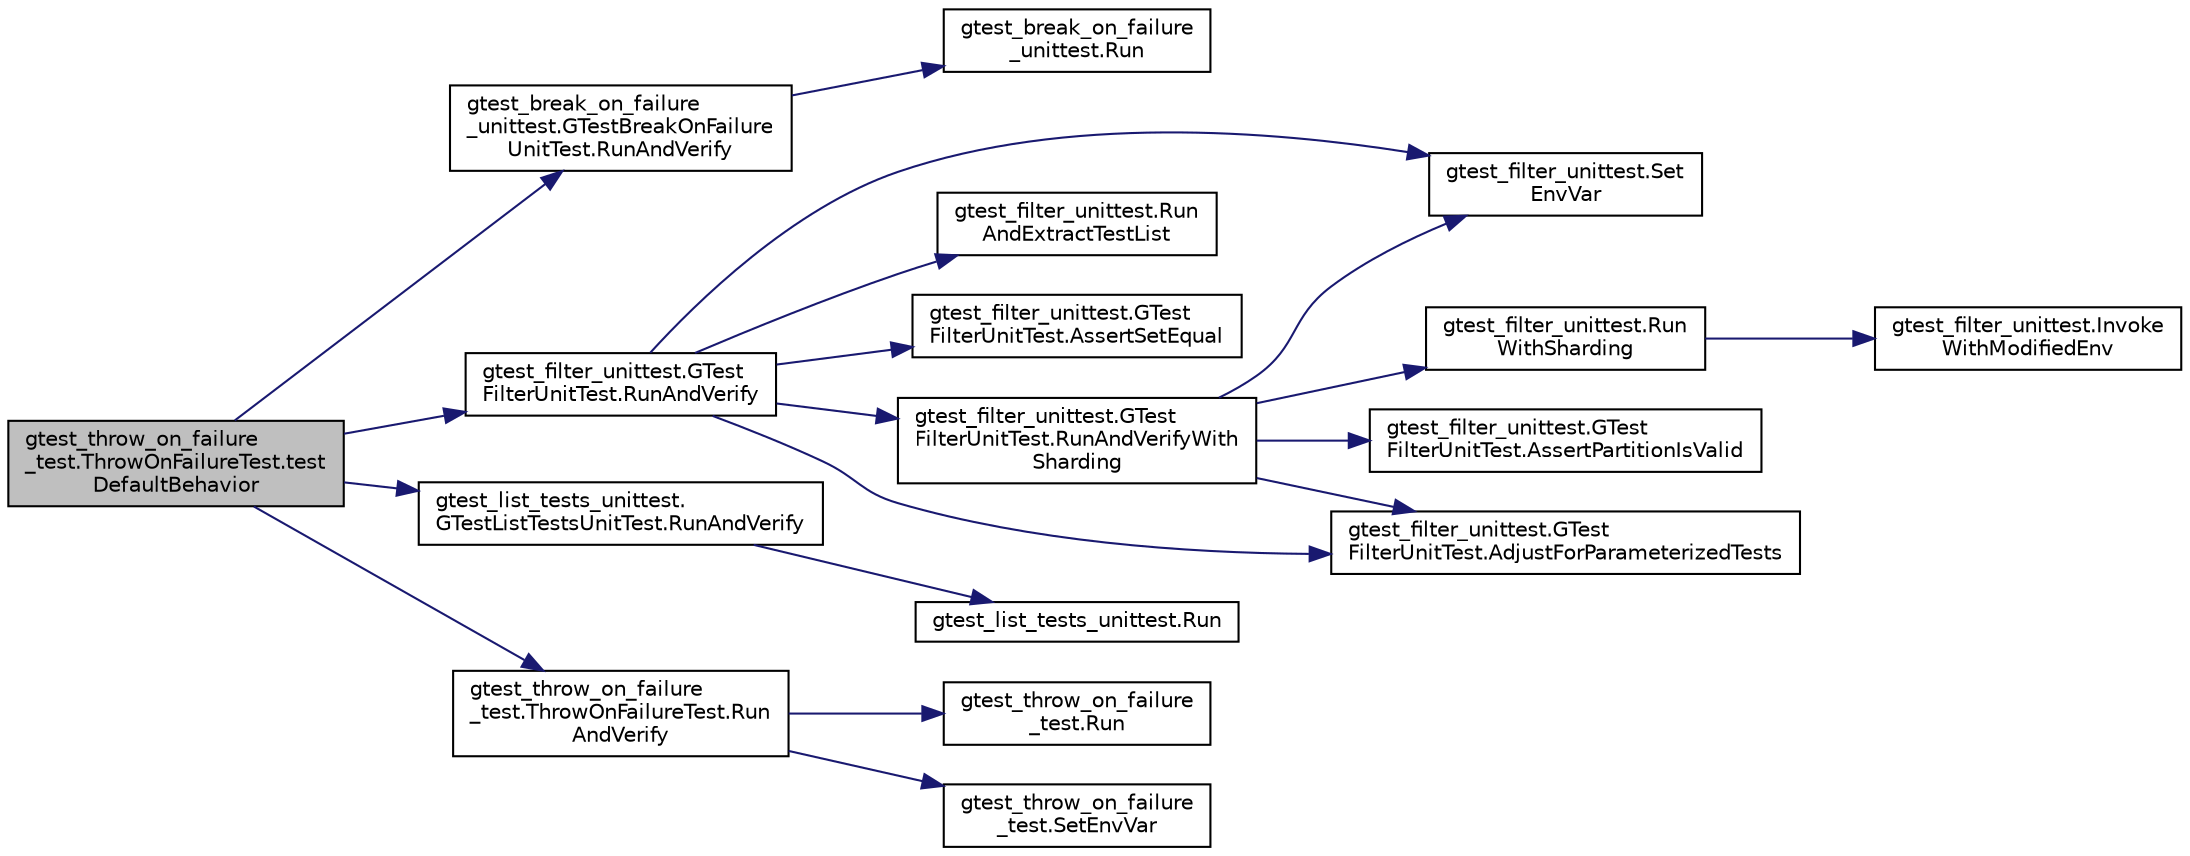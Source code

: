digraph "gtest_throw_on_failure_test.ThrowOnFailureTest.testDefaultBehavior"
{
  edge [fontname="Helvetica",fontsize="10",labelfontname="Helvetica",labelfontsize="10"];
  node [fontname="Helvetica",fontsize="10",shape=record];
  rankdir="LR";
  Node8 [label="gtest_throw_on_failure\l_test.ThrowOnFailureTest.test\lDefaultBehavior",height=0.2,width=0.4,color="black", fillcolor="grey75", style="filled", fontcolor="black"];
  Node8 -> Node9 [color="midnightblue",fontsize="10",style="solid",fontname="Helvetica"];
  Node9 [label="gtest_break_on_failure\l_unittest.GTestBreakOnFailure\lUnitTest.RunAndVerify",height=0.2,width=0.4,color="black", fillcolor="white", style="filled",URL="$d6/dd4/classgtest__break__on__failure__unittest_1_1_g_test_break_on_failure_unit_test.html#a0a66475873f545d88655b8bb14368f2e"];
  Node9 -> Node10 [color="midnightblue",fontsize="10",style="solid",fontname="Helvetica"];
  Node10 [label="gtest_break_on_failure\l_unittest.Run",height=0.2,width=0.4,color="black", fillcolor="white", style="filled",URL="$d2/dcc/namespacegtest__break__on__failure__unittest.html#a0dd80fec2d9cbd9b6fa70130f7b228ec"];
  Node8 -> Node11 [color="midnightblue",fontsize="10",style="solid",fontname="Helvetica"];
  Node11 [label="gtest_filter_unittest.GTest\lFilterUnitTest.RunAndVerify",height=0.2,width=0.4,color="black", fillcolor="white", style="filled",URL="$d8/d2d/classgtest__filter__unittest_1_1_g_test_filter_unit_test.html#acf341ed9a265b346a050afa9a9a85c65"];
  Node11 -> Node12 [color="midnightblue",fontsize="10",style="solid",fontname="Helvetica"];
  Node12 [label="gtest_filter_unittest.GTest\lFilterUnitTest.AdjustForParameterizedTests",height=0.2,width=0.4,color="black", fillcolor="white", style="filled",URL="$d8/d2d/classgtest__filter__unittest_1_1_g_test_filter_unit_test.html#a11c48bf404bca6806b14a1a71d169ace"];
  Node11 -> Node13 [color="midnightblue",fontsize="10",style="solid",fontname="Helvetica"];
  Node13 [label="gtest_filter_unittest.Set\lEnvVar",height=0.2,width=0.4,color="black", fillcolor="white", style="filled",URL="$d5/dea/namespacegtest__filter__unittest.html#a8ba027a73134bf97696651252457b492"];
  Node11 -> Node14 [color="midnightblue",fontsize="10",style="solid",fontname="Helvetica"];
  Node14 [label="gtest_filter_unittest.Run\lAndExtractTestList",height=0.2,width=0.4,color="black", fillcolor="white", style="filled",URL="$d5/dea/namespacegtest__filter__unittest.html#aaf6916ce9c936a238afeb79a4d326a12"];
  Node11 -> Node15 [color="midnightblue",fontsize="10",style="solid",fontname="Helvetica"];
  Node15 [label="gtest_filter_unittest.GTest\lFilterUnitTest.AssertSetEqual",height=0.2,width=0.4,color="black", fillcolor="white", style="filled",URL="$d8/d2d/classgtest__filter__unittest_1_1_g_test_filter_unit_test.html#aeebdbdcc59594ad0a69cf11eafe94997"];
  Node11 -> Node16 [color="midnightblue",fontsize="10",style="solid",fontname="Helvetica"];
  Node16 [label="gtest_filter_unittest.GTest\lFilterUnitTest.RunAndVerifyWith\lSharding",height=0.2,width=0.4,color="black", fillcolor="white", style="filled",URL="$d8/d2d/classgtest__filter__unittest_1_1_g_test_filter_unit_test.html#a2022ed99e18a6e5afd1023b9dd19d6e0"];
  Node16 -> Node12 [color="midnightblue",fontsize="10",style="solid",fontname="Helvetica"];
  Node16 -> Node13 [color="midnightblue",fontsize="10",style="solid",fontname="Helvetica"];
  Node16 -> Node17 [color="midnightblue",fontsize="10",style="solid",fontname="Helvetica"];
  Node17 [label="gtest_filter_unittest.Run\lWithSharding",height=0.2,width=0.4,color="black", fillcolor="white", style="filled",URL="$d5/dea/namespacegtest__filter__unittest.html#a4d88cc7e4faf5305640a66dc487b33fb"];
  Node17 -> Node18 [color="midnightblue",fontsize="10",style="solid",fontname="Helvetica"];
  Node18 [label="gtest_filter_unittest.Invoke\lWithModifiedEnv",height=0.2,width=0.4,color="black", fillcolor="white", style="filled",URL="$d5/dea/namespacegtest__filter__unittest.html#a2bfd6ae10e7002148bc25e505bd61534"];
  Node16 -> Node19 [color="midnightblue",fontsize="10",style="solid",fontname="Helvetica"];
  Node19 [label="gtest_filter_unittest.GTest\lFilterUnitTest.AssertPartitionIsValid",height=0.2,width=0.4,color="black", fillcolor="white", style="filled",URL="$d8/d2d/classgtest__filter__unittest_1_1_g_test_filter_unit_test.html#a87656eac0cf4136252eef43da0121381"];
  Node8 -> Node20 [color="midnightblue",fontsize="10",style="solid",fontname="Helvetica"];
  Node20 [label="gtest_list_tests_unittest.\lGTestListTestsUnitTest.RunAndVerify",height=0.2,width=0.4,color="black", fillcolor="white", style="filled",URL="$db/dc0/classgtest__list__tests__unittest_1_1_g_test_list_tests_unit_test.html#a965601cd1882fdeca94d2461bd033c40"];
  Node20 -> Node21 [color="midnightblue",fontsize="10",style="solid",fontname="Helvetica"];
  Node21 [label="gtest_list_tests_unittest.Run",height=0.2,width=0.4,color="black", fillcolor="white", style="filled",URL="$d1/d4f/namespacegtest__list__tests__unittest.html#ae820a362ba09ad61331e3f0c2a9f9cb6"];
  Node8 -> Node22 [color="midnightblue",fontsize="10",style="solid",fontname="Helvetica"];
  Node22 [label="gtest_throw_on_failure\l_test.ThrowOnFailureTest.Run\lAndVerify",height=0.2,width=0.4,color="black", fillcolor="white", style="filled",URL="$d7/d79/classgtest__throw__on__failure__test_1_1_throw_on_failure_test.html#a29114050e4e9163d8b046451a9850839"];
  Node22 -> Node23 [color="midnightblue",fontsize="10",style="solid",fontname="Helvetica"];
  Node23 [label="gtest_throw_on_failure\l_test.SetEnvVar",height=0.2,width=0.4,color="black", fillcolor="white", style="filled",URL="$df/da6/namespacegtest__throw__on__failure__test.html#a79d85cfffbf8e8381ba32483ddc305c0"];
  Node22 -> Node24 [color="midnightblue",fontsize="10",style="solid",fontname="Helvetica"];
  Node24 [label="gtest_throw_on_failure\l_test.Run",height=0.2,width=0.4,color="black", fillcolor="white", style="filled",URL="$df/da6/namespacegtest__throw__on__failure__test.html#a8ffdd989cd023f53d37f4f7993c017fe"];
}
